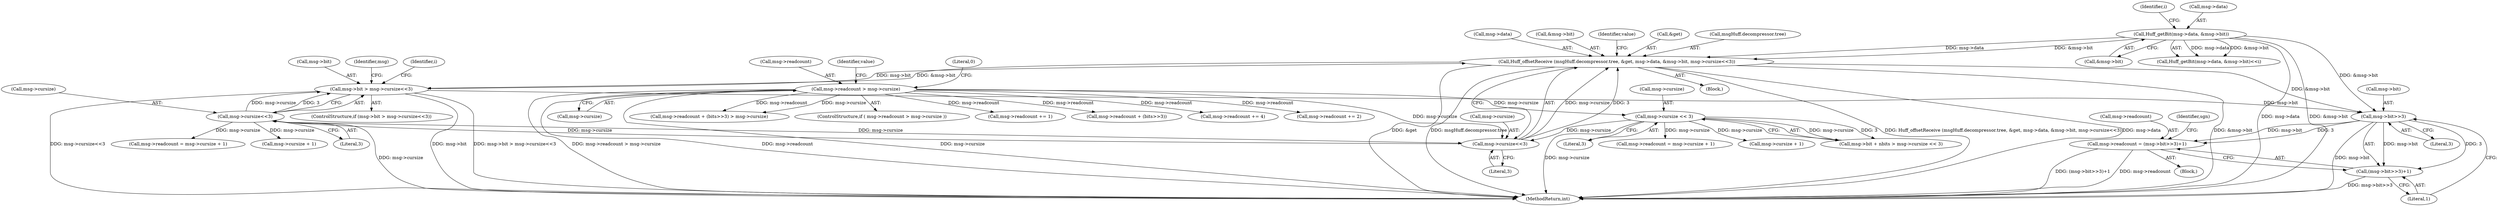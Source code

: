 digraph "0_ioq3_d2b1d124d4055c2fcbe5126863487c52fd58cca1_4@API" {
"1000336" [label="(Call,Huff_offsetReceive (msgHuff.decompressor.tree, &get, msg->data, &msg->bit, msg->cursize<<3))"];
"1000308" [label="(Call,Huff_getBit(msg->data, &msg->bit))"];
"1000364" [label="(Call,msg->bit > msg->cursize<<3)"];
"1000336" [label="(Call,Huff_offsetReceive (msgHuff.decompressor.tree, &get, msg->data, &msg->bit, msg->cursize<<3))"];
"1000351" [label="(Call,msg->cursize<<3)"];
"1000368" [label="(Call,msg->cursize<<3)"];
"1000110" [label="(Call,msg->readcount > msg->cursize)"];
"1000278" [label="(Call,msg->cursize << 3)"];
"1000390" [label="(Call,msg->bit>>3)"];
"1000385" [label="(Call,msg->readcount = (msg->bit>>3)+1)"];
"1000389" [label="(Call,(msg->bit>>3)+1)"];
"1000337" [label="(Call,msgHuff.decompressor.tree)"];
"1000365" [label="(Call,msg->bit)"];
"1000336" [label="(Call,Huff_offsetReceive (msgHuff.decompressor.tree, &get, msg->data, &msg->bit, msg->cursize<<3))"];
"1000369" [label="(Call,msg->cursize)"];
"1000391" [label="(Call,msg->bit)"];
"1000344" [label="(Call,msg->data)"];
"1000272" [label="(Call,msg->bit + nbits > msg->cursize << 3)"];
"1000119" [label="(Literal,0)"];
"1000363" [label="(ControlStructure,if (msg->bit > msg->cursize<<3))"];
"1000282" [label="(Literal,3)"];
"1000183" [label="(Call,msg->readcount += 1)"];
"1000110" [label="(Call,msg->readcount > msg->cursize)"];
"1000316" [label="(Identifier,i)"];
"1000386" [label="(Call,msg->readcount)"];
"1000312" [label="(Call,&msg->bit)"];
"1000284" [label="(Call,msg->readcount = msg->cursize + 1)"];
"1000395" [label="(Literal,1)"];
"1000374" [label="(Call,msg->readcount = msg->cursize + 1)"];
"1000308" [label="(Call,Huff_getBit(msg->data, &msg->bit))"];
"1000257" [label="(Block,)"];
"1000351" [label="(Call,msg->cursize<<3)"];
"1000147" [label="(Call,msg->readcount + (bits>>3))"];
"1000347" [label="(Call,&msg->bit)"];
"1000111" [label="(Call,msg->readcount)"];
"1000355" [label="(Literal,3)"];
"1000357" [label="(Identifier,value)"];
"1000378" [label="(Call,msg->cursize + 1)"];
"1000309" [label="(Call,msg->data)"];
"1000394" [label="(Literal,3)"];
"1000342" [label="(Call,&get)"];
"1000376" [label="(Identifier,msg)"];
"1000364" [label="(Call,msg->bit > msg->cursize<<3)"];
"1000398" [label="(Identifier,sgn)"];
"1000333" [label="(Identifier,i)"];
"1000241" [label="(Call,msg->readcount += 4)"];
"1000214" [label="(Call,msg->readcount += 2)"];
"1000307" [label="(Call,Huff_getBit(msg->data, &msg->bit)<<i)"];
"1000390" [label="(Call,msg->bit>>3)"];
"1000114" [label="(Call,msg->cursize)"];
"1000288" [label="(Call,msg->cursize + 1)"];
"1000146" [label="(Call,msg->readcount + (bits>>3) > msg->cursize)"];
"1000278" [label="(Call,msg->cursize << 3)"];
"1000352" [label="(Call,msg->cursize)"];
"1000279" [label="(Call,msg->cursize)"];
"1000389" [label="(Call,(msg->bit>>3)+1)"];
"1000335" [label="(Block,)"];
"1000121" [label="(Identifier,value)"];
"1000385" [label="(Call,msg->readcount = (msg->bit>>3)+1)"];
"1000109" [label="(ControlStructure,if ( msg->readcount > msg->cursize ))"];
"1000428" [label="(MethodReturn,int)"];
"1000368" [label="(Call,msg->cursize<<3)"];
"1000372" [label="(Literal,3)"];
"1000336" -> "1000335"  [label="AST: "];
"1000336" -> "1000351"  [label="CFG: "];
"1000337" -> "1000336"  [label="AST: "];
"1000342" -> "1000336"  [label="AST: "];
"1000344" -> "1000336"  [label="AST: "];
"1000347" -> "1000336"  [label="AST: "];
"1000351" -> "1000336"  [label="AST: "];
"1000357" -> "1000336"  [label="CFG: "];
"1000336" -> "1000428"  [label="DDG: Huff_offsetReceive (msgHuff.decompressor.tree, &get, msg->data, &msg->bit, msg->cursize<<3)"];
"1000336" -> "1000428"  [label="DDG: msg->data"];
"1000336" -> "1000428"  [label="DDG: &msg->bit"];
"1000336" -> "1000428"  [label="DDG: &get"];
"1000336" -> "1000428"  [label="DDG: msgHuff.decompressor.tree"];
"1000308" -> "1000336"  [label="DDG: msg->data"];
"1000308" -> "1000336"  [label="DDG: &msg->bit"];
"1000364" -> "1000336"  [label="DDG: msg->bit"];
"1000351" -> "1000336"  [label="DDG: msg->cursize"];
"1000351" -> "1000336"  [label="DDG: 3"];
"1000336" -> "1000364"  [label="DDG: &msg->bit"];
"1000336" -> "1000390"  [label="DDG: &msg->bit"];
"1000308" -> "1000307"  [label="AST: "];
"1000308" -> "1000312"  [label="CFG: "];
"1000309" -> "1000308"  [label="AST: "];
"1000312" -> "1000308"  [label="AST: "];
"1000316" -> "1000308"  [label="CFG: "];
"1000308" -> "1000428"  [label="DDG: msg->data"];
"1000308" -> "1000428"  [label="DDG: &msg->bit"];
"1000308" -> "1000307"  [label="DDG: msg->data"];
"1000308" -> "1000307"  [label="DDG: &msg->bit"];
"1000308" -> "1000390"  [label="DDG: &msg->bit"];
"1000364" -> "1000363"  [label="AST: "];
"1000364" -> "1000368"  [label="CFG: "];
"1000365" -> "1000364"  [label="AST: "];
"1000368" -> "1000364"  [label="AST: "];
"1000376" -> "1000364"  [label="CFG: "];
"1000333" -> "1000364"  [label="CFG: "];
"1000364" -> "1000428"  [label="DDG: msg->bit"];
"1000364" -> "1000428"  [label="DDG: msg->bit > msg->cursize<<3"];
"1000364" -> "1000428"  [label="DDG: msg->cursize<<3"];
"1000368" -> "1000364"  [label="DDG: msg->cursize"];
"1000368" -> "1000364"  [label="DDG: 3"];
"1000364" -> "1000390"  [label="DDG: msg->bit"];
"1000351" -> "1000355"  [label="CFG: "];
"1000352" -> "1000351"  [label="AST: "];
"1000355" -> "1000351"  [label="AST: "];
"1000368" -> "1000351"  [label="DDG: msg->cursize"];
"1000110" -> "1000351"  [label="DDG: msg->cursize"];
"1000278" -> "1000351"  [label="DDG: msg->cursize"];
"1000351" -> "1000368"  [label="DDG: msg->cursize"];
"1000368" -> "1000372"  [label="CFG: "];
"1000369" -> "1000368"  [label="AST: "];
"1000372" -> "1000368"  [label="AST: "];
"1000368" -> "1000428"  [label="DDG: msg->cursize"];
"1000368" -> "1000374"  [label="DDG: msg->cursize"];
"1000368" -> "1000378"  [label="DDG: msg->cursize"];
"1000110" -> "1000109"  [label="AST: "];
"1000110" -> "1000114"  [label="CFG: "];
"1000111" -> "1000110"  [label="AST: "];
"1000114" -> "1000110"  [label="AST: "];
"1000119" -> "1000110"  [label="CFG: "];
"1000121" -> "1000110"  [label="CFG: "];
"1000110" -> "1000428"  [label="DDG: msg->cursize"];
"1000110" -> "1000428"  [label="DDG: msg->readcount > msg->cursize"];
"1000110" -> "1000428"  [label="DDG: msg->readcount"];
"1000110" -> "1000146"  [label="DDG: msg->readcount"];
"1000110" -> "1000146"  [label="DDG: msg->cursize"];
"1000110" -> "1000147"  [label="DDG: msg->readcount"];
"1000110" -> "1000183"  [label="DDG: msg->readcount"];
"1000110" -> "1000214"  [label="DDG: msg->readcount"];
"1000110" -> "1000241"  [label="DDG: msg->readcount"];
"1000110" -> "1000278"  [label="DDG: msg->cursize"];
"1000278" -> "1000272"  [label="AST: "];
"1000278" -> "1000282"  [label="CFG: "];
"1000279" -> "1000278"  [label="AST: "];
"1000282" -> "1000278"  [label="AST: "];
"1000272" -> "1000278"  [label="CFG: "];
"1000278" -> "1000428"  [label="DDG: msg->cursize"];
"1000278" -> "1000272"  [label="DDG: msg->cursize"];
"1000278" -> "1000272"  [label="DDG: 3"];
"1000278" -> "1000284"  [label="DDG: msg->cursize"];
"1000278" -> "1000288"  [label="DDG: msg->cursize"];
"1000390" -> "1000389"  [label="AST: "];
"1000390" -> "1000394"  [label="CFG: "];
"1000391" -> "1000390"  [label="AST: "];
"1000394" -> "1000390"  [label="AST: "];
"1000395" -> "1000390"  [label="CFG: "];
"1000390" -> "1000428"  [label="DDG: msg->bit"];
"1000390" -> "1000385"  [label="DDG: msg->bit"];
"1000390" -> "1000385"  [label="DDG: 3"];
"1000390" -> "1000389"  [label="DDG: msg->bit"];
"1000390" -> "1000389"  [label="DDG: 3"];
"1000385" -> "1000257"  [label="AST: "];
"1000385" -> "1000389"  [label="CFG: "];
"1000386" -> "1000385"  [label="AST: "];
"1000389" -> "1000385"  [label="AST: "];
"1000398" -> "1000385"  [label="CFG: "];
"1000385" -> "1000428"  [label="DDG: (msg->bit>>3)+1"];
"1000385" -> "1000428"  [label="DDG: msg->readcount"];
"1000389" -> "1000395"  [label="CFG: "];
"1000395" -> "1000389"  [label="AST: "];
"1000389" -> "1000428"  [label="DDG: msg->bit>>3"];
}
